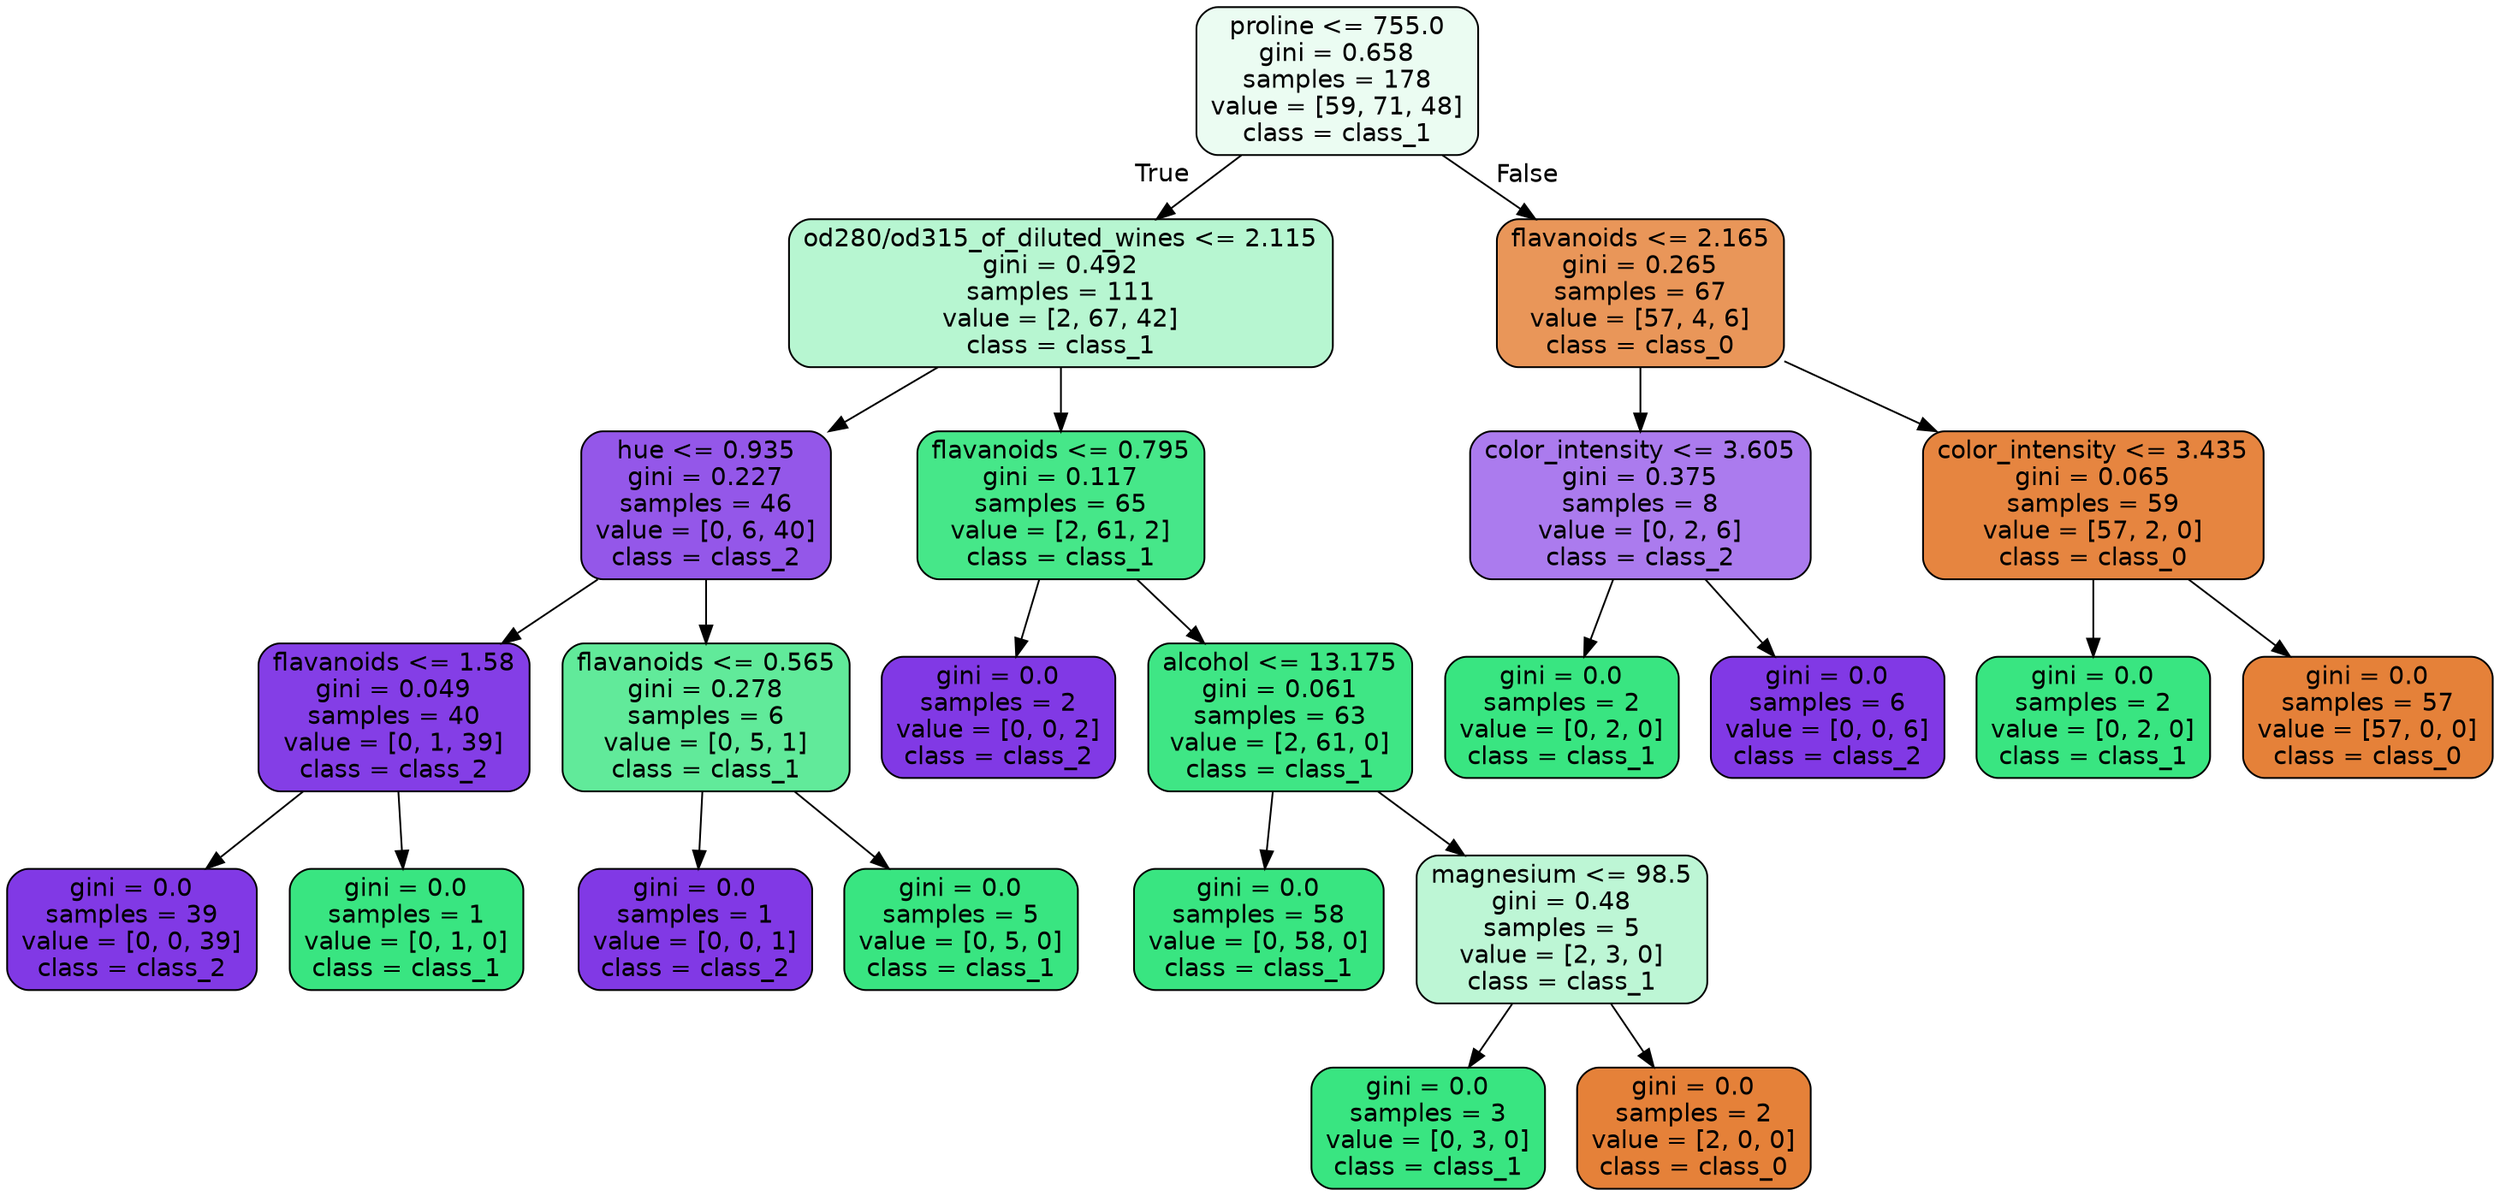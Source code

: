 digraph Tree {
node [shape=box, style="filled, rounded", color="black", fontname=helvetica] ;
edge [fontname=helvetica] ;
0 [label="proline <= 755.0\ngini = 0.658\nsamples = 178\nvalue = [59, 71, 48]\nclass = class_1", fillcolor="#ebfcf2"] ;
1 [label="od280/od315_of_diluted_wines <= 2.115\ngini = 0.492\nsamples = 111\nvalue = [2, 67, 42]\nclass = class_1", fillcolor="#b7f6d1"] ;
0 -> 1 [labeldistance=2.5, labelangle=45, headlabel="True"] ;
2 [label="hue <= 0.935\ngini = 0.227\nsamples = 46\nvalue = [0, 6, 40]\nclass = class_2", fillcolor="#9457e9"] ;
1 -> 2 ;
3 [label="flavanoids <= 1.58\ngini = 0.049\nsamples = 40\nvalue = [0, 1, 39]\nclass = class_2", fillcolor="#843ee6"] ;
2 -> 3 ;
4 [label="gini = 0.0\nsamples = 39\nvalue = [0, 0, 39]\nclass = class_2", fillcolor="#8139e5"] ;
3 -> 4 ;
5 [label="gini = 0.0\nsamples = 1\nvalue = [0, 1, 0]\nclass = class_1", fillcolor="#39e581"] ;
3 -> 5 ;
6 [label="flavanoids <= 0.565\ngini = 0.278\nsamples = 6\nvalue = [0, 5, 1]\nclass = class_1", fillcolor="#61ea9a"] ;
2 -> 6 ;
7 [label="gini = 0.0\nsamples = 1\nvalue = [0, 0, 1]\nclass = class_2", fillcolor="#8139e5"] ;
6 -> 7 ;
8 [label="gini = 0.0\nsamples = 5\nvalue = [0, 5, 0]\nclass = class_1", fillcolor="#39e581"] ;
6 -> 8 ;
9 [label="flavanoids <= 0.795\ngini = 0.117\nsamples = 65\nvalue = [2, 61, 2]\nclass = class_1", fillcolor="#46e789"] ;
1 -> 9 ;
10 [label="gini = 0.0\nsamples = 2\nvalue = [0, 0, 2]\nclass = class_2", fillcolor="#8139e5"] ;
9 -> 10 ;
11 [label="alcohol <= 13.175\ngini = 0.061\nsamples = 63\nvalue = [2, 61, 0]\nclass = class_1", fillcolor="#3fe685"] ;
9 -> 11 ;
12 [label="gini = 0.0\nsamples = 58\nvalue = [0, 58, 0]\nclass = class_1", fillcolor="#39e581"] ;
11 -> 12 ;
13 [label="magnesium <= 98.5\ngini = 0.48\nsamples = 5\nvalue = [2, 3, 0]\nclass = class_1", fillcolor="#bdf6d5"] ;
11 -> 13 ;
14 [label="gini = 0.0\nsamples = 3\nvalue = [0, 3, 0]\nclass = class_1", fillcolor="#39e581"] ;
13 -> 14 ;
15 [label="gini = 0.0\nsamples = 2\nvalue = [2, 0, 0]\nclass = class_0", fillcolor="#e58139"] ;
13 -> 15 ;
16 [label="flavanoids <= 2.165\ngini = 0.265\nsamples = 67\nvalue = [57, 4, 6]\nclass = class_0", fillcolor="#e99659"] ;
0 -> 16 [labeldistance=2.5, labelangle=-45, headlabel="False"] ;
17 [label="color_intensity <= 3.605\ngini = 0.375\nsamples = 8\nvalue = [0, 2, 6]\nclass = class_2", fillcolor="#ab7bee"] ;
16 -> 17 ;
18 [label="gini = 0.0\nsamples = 2\nvalue = [0, 2, 0]\nclass = class_1", fillcolor="#39e581"] ;
17 -> 18 ;
19 [label="gini = 0.0\nsamples = 6\nvalue = [0, 0, 6]\nclass = class_2", fillcolor="#8139e5"] ;
17 -> 19 ;
20 [label="color_intensity <= 3.435\ngini = 0.065\nsamples = 59\nvalue = [57, 2, 0]\nclass = class_0", fillcolor="#e68540"] ;
16 -> 20 ;
21 [label="gini = 0.0\nsamples = 2\nvalue = [0, 2, 0]\nclass = class_1", fillcolor="#39e581"] ;
20 -> 21 ;
22 [label="gini = 0.0\nsamples = 57\nvalue = [57, 0, 0]\nclass = class_0", fillcolor="#e58139"] ;
20 -> 22 ;
}